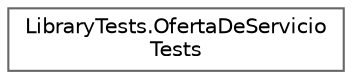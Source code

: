 digraph "Graphical Class Hierarchy"
{
 // INTERACTIVE_SVG=YES
 // LATEX_PDF_SIZE
  bgcolor="transparent";
  edge [fontname=Helvetica,fontsize=10,labelfontname=Helvetica,labelfontsize=10];
  node [fontname=Helvetica,fontsize=10,shape=box,height=0.2,width=0.4];
  rankdir="LR";
  Node0 [label="LibraryTests.OfertaDeServicio\lTests",height=0.2,width=0.4,color="grey40", fillcolor="white", style="filled",URL="$classLibraryTests_1_1OfertaDeServicioTests.html",tooltip="Tests de la clase OfertaDeServicio"];
}

